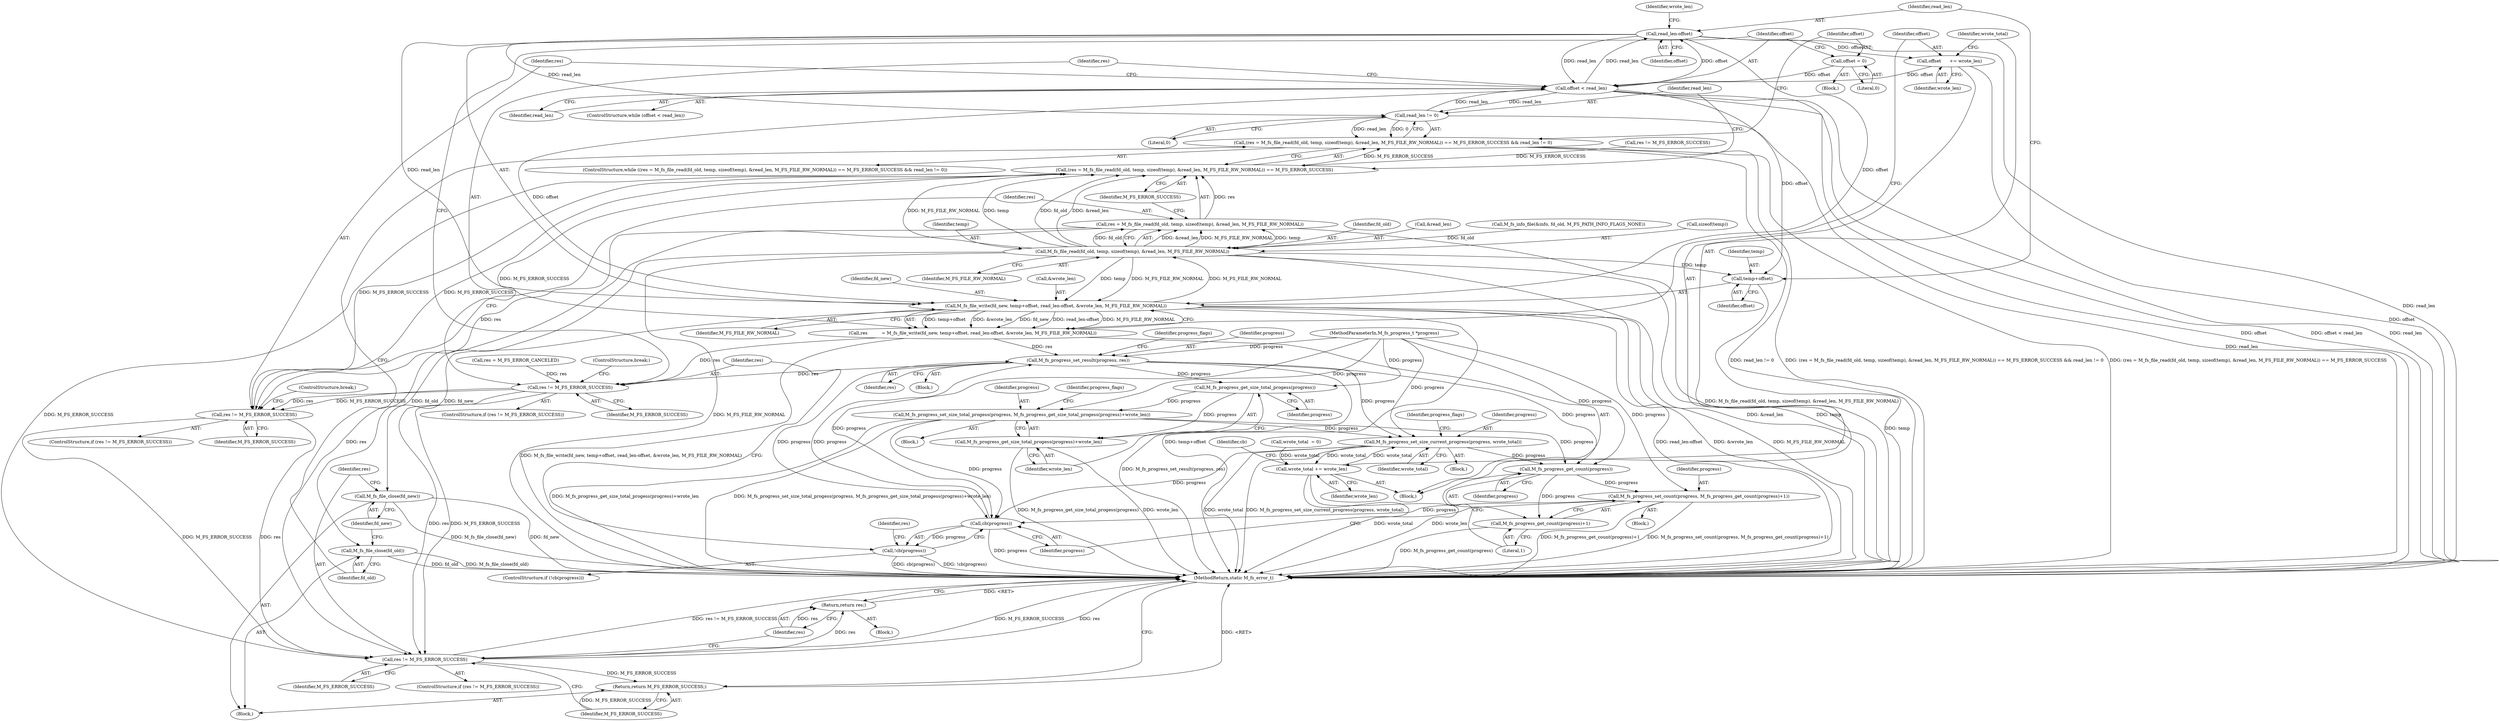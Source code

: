 digraph "0_mstdlib_db124b8f607dd0a40a9aef2d4d468fad433522a7_1@API" {
"1000229" [label="(Call,read_len-offset)"];
"1000218" [label="(Call,offset < read_len)"];
"1000235" [label="(Call,offset      += wrote_len)"];
"1000229" [label="(Call,read_len-offset)"];
"1000214" [label="(Call,offset = 0)"];
"1000210" [label="(Call,read_len != 0)"];
"1000197" [label="(Call,(res = M_fs_file_read(fd_old, temp, sizeof(temp), &read_len, M_FS_FILE_RW_NORMAL)) == M_FS_ERROR_SUCCESS && read_len != 0)"];
"1000224" [label="(Call,M_fs_file_write(fd_new, temp+offset, read_len-offset, &wrote_len, M_FS_FILE_RW_NORMAL))"];
"1000201" [label="(Call,M_fs_file_read(fd_old, temp, sizeof(temp), &read_len, M_FS_FILE_RW_NORMAL))"];
"1000198" [label="(Call,(res = M_fs_file_read(fd_old, temp, sizeof(temp), &read_len, M_FS_FILE_RW_NORMAL)) == M_FS_ERROR_SUCCESS)"];
"1000286" [label="(Call,res != M_FS_ERROR_SUCCESS)"];
"1000292" [label="(Call,res != M_FS_ERROR_SUCCESS)"];
"1000302" [label="(Call,res != M_FS_ERROR_SUCCESS)"];
"1000306" [label="(Return,return res;)"];
"1000308" [label="(Return,return M_FS_ERROR_SUCCESS;)"];
"1000199" [label="(Call,res = M_fs_file_read(fd_old, temp, sizeof(temp), &read_len, M_FS_FILE_RW_NORMAL))"];
"1000226" [label="(Call,temp+offset)"];
"1000297" [label="(Call,M_fs_file_close(fd_old))"];
"1000222" [label="(Call,res          = M_fs_file_write(fd_new, temp+offset, read_len-offset, &wrote_len, M_FS_FILE_RW_NORMAL))"];
"1000244" [label="(Call,M_fs_progress_set_result(progress, res))"];
"1000255" [label="(Call,M_fs_progress_get_size_total_progess(progress))"];
"1000252" [label="(Call,M_fs_progress_set_size_total_progess(progress, M_fs_progress_get_size_total_progess(progress)+wrote_len))"];
"1000263" [label="(Call,M_fs_progress_set_size_current_progress(progress, wrote_total))"];
"1000238" [label="(Call,wrote_total += wrote_len)"];
"1000274" [label="(Call,M_fs_progress_get_count(progress))"];
"1000271" [label="(Call,M_fs_progress_set_count(progress, M_fs_progress_get_count(progress)+1))"];
"1000279" [label="(Call,cb(progress))"];
"1000278" [label="(Call,!cb(progress))"];
"1000273" [label="(Call,M_fs_progress_get_count(progress)+1)"];
"1000254" [label="(Call,M_fs_progress_get_size_total_progess(progress)+wrote_len)"];
"1000299" [label="(Call,M_fs_file_close(fd_new))"];
"1000309" [label="(Identifier,M_FS_ERROR_SUCCESS)"];
"1000249" [label="(Identifier,progress_flags)"];
"1000242" [label="(Identifier,cb)"];
"1000285" [label="(ControlStructure,if (res != M_FS_ERROR_SUCCESS))"];
"1000287" [label="(Identifier,res)"];
"1000265" [label="(Identifier,wrote_total)"];
"1000234" [label="(Identifier,M_FS_FILE_RW_NORMAL)"];
"1000271" [label="(Call,M_fs_progress_set_count(progress, M_fs_progress_get_count(progress)+1))"];
"1000294" [label="(Identifier,M_FS_ERROR_SUCCESS)"];
"1000255" [label="(Call,M_fs_progress_get_size_total_progess(progress))"];
"1000225" [label="(Identifier,fd_new)"];
"1000263" [label="(Call,M_fs_progress_set_size_current_progress(progress, wrote_total))"];
"1000276" [label="(Literal,1)"];
"1000254" [label="(Call,M_fs_progress_get_size_total_progess(progress)+wrote_len)"];
"1000188" [label="(Call,res != M_FS_ERROR_SUCCESS)"];
"1000213" [label="(Block,)"];
"1000215" [label="(Identifier,offset)"];
"1000251" [label="(Block,)"];
"1000279" [label="(Call,cb(progress))"];
"1000260" [label="(Identifier,progress_flags)"];
"1000202" [label="(Identifier,fd_old)"];
"1000201" [label="(Call,M_fs_file_read(fd_old, temp, sizeof(temp), &read_len, M_FS_FILE_RW_NORMAL))"];
"1000256" [label="(Identifier,progress)"];
"1000219" [label="(Identifier,offset)"];
"1000283" [label="(Identifier,res)"];
"1000286" [label="(Call,res != M_FS_ERROR_SUCCESS)"];
"1000277" [label="(ControlStructure,if (!cb(progress)))"];
"1000240" [label="(Identifier,wrote_len)"];
"1000278" [label="(Call,!cb(progress))"];
"1000212" [label="(Literal,0)"];
"1000222" [label="(Call,res          = M_fs_file_write(fd_new, temp+offset, read_len-offset, &wrote_len, M_FS_FILE_RW_NORMAL))"];
"1000237" [label="(Identifier,wrote_len)"];
"1000296" [label="(ControlStructure,break;)"];
"1000206" [label="(Call,&read_len)"];
"1000245" [label="(Identifier,progress)"];
"1000305" [label="(Block,)"];
"1000226" [label="(Call,temp+offset)"];
"1000273" [label="(Call,M_fs_progress_get_count(progress)+1)"];
"1000230" [label="(Identifier,read_len)"];
"1000297" [label="(Call,M_fs_file_close(fd_old))"];
"1000253" [label="(Identifier,progress)"];
"1000292" [label="(Call,res != M_FS_ERROR_SUCCESS)"];
"1000252" [label="(Call,M_fs_progress_set_size_total_progess(progress, M_fs_progress_get_size_total_progess(progress)+wrote_len))"];
"1000196" [label="(ControlStructure,while ((res = M_fs_file_read(fd_old, temp, sizeof(temp), &read_len, M_FS_FILE_RW_NORMAL)) == M_FS_ERROR_SUCCESS && read_len != 0))"];
"1000229" [label="(Call,read_len-offset)"];
"1000223" [label="(Identifier,res)"];
"1000109" [label="(MethodParameterIn,M_fs_progress_t *progress)"];
"1000211" [label="(Identifier,read_len)"];
"1000156" [label="(Call,M_fs_info_file(&info, fd_old, M_FS_PATH_INFO_FLAGS_NONE))"];
"1000291" [label="(ControlStructure,if (res != M_FS_ERROR_SUCCESS))"];
"1000262" [label="(Block,)"];
"1000210" [label="(Call,read_len != 0)"];
"1000290" [label="(ControlStructure,break;)"];
"1000270" [label="(Block,)"];
"1000302" [label="(Call,res != M_FS_ERROR_SUCCESS)"];
"1000232" [label="(Call,&wrote_len)"];
"1000209" [label="(Identifier,M_FS_ERROR_SUCCESS)"];
"1000235" [label="(Call,offset      += wrote_len)"];
"1000257" [label="(Identifier,wrote_len)"];
"1000236" [label="(Identifier,offset)"];
"1000303" [label="(Identifier,res)"];
"1000221" [label="(Block,)"];
"1000282" [label="(Call,res = M_FS_ERROR_CANCELED)"];
"1000199" [label="(Call,res = M_fs_file_read(fd_old, temp, sizeof(temp), &read_len, M_FS_FILE_RW_NORMAL))"];
"1000122" [label="(Call,wrote_total  = 0)"];
"1000204" [label="(Call,sizeof(temp))"];
"1000218" [label="(Call,offset < read_len)"];
"1000293" [label="(Identifier,res)"];
"1000214" [label="(Call,offset = 0)"];
"1000111" [label="(Block,)"];
"1000208" [label="(Identifier,M_FS_FILE_RW_NORMAL)"];
"1000308" [label="(Return,return M_FS_ERROR_SUCCESS;)"];
"1000274" [label="(Call,M_fs_progress_get_count(progress))"];
"1000298" [label="(Identifier,fd_old)"];
"1000238" [label="(Call,wrote_total += wrote_len)"];
"1000246" [label="(Identifier,res)"];
"1000239" [label="(Identifier,wrote_total)"];
"1000216" [label="(Literal,0)"];
"1000264" [label="(Identifier,progress)"];
"1000272" [label="(Identifier,progress)"];
"1000280" [label="(Identifier,progress)"];
"1000228" [label="(Identifier,offset)"];
"1000268" [label="(Identifier,progress_flags)"];
"1000203" [label="(Identifier,temp)"];
"1000300" [label="(Identifier,fd_new)"];
"1000224" [label="(Call,M_fs_file_write(fd_new, temp+offset, read_len-offset, &wrote_len, M_FS_FILE_RW_NORMAL))"];
"1000233" [label="(Identifier,wrote_len)"];
"1000304" [label="(Identifier,M_FS_ERROR_SUCCESS)"];
"1000244" [label="(Call,M_fs_progress_set_result(progress, res))"];
"1000197" [label="(Call,(res = M_fs_file_read(fd_old, temp, sizeof(temp), &read_len, M_FS_FILE_RW_NORMAL)) == M_FS_ERROR_SUCCESS && read_len != 0)"];
"1000306" [label="(Return,return res;)"];
"1000288" [label="(Identifier,M_FS_ERROR_SUCCESS)"];
"1000275" [label="(Identifier,progress)"];
"1000299" [label="(Call,M_fs_file_close(fd_new))"];
"1000243" [label="(Block,)"];
"1000198" [label="(Call,(res = M_fs_file_read(fd_old, temp, sizeof(temp), &read_len, M_FS_FILE_RW_NORMAL)) == M_FS_ERROR_SUCCESS)"];
"1000227" [label="(Identifier,temp)"];
"1000220" [label="(Identifier,read_len)"];
"1000307" [label="(Identifier,res)"];
"1000301" [label="(ControlStructure,if (res != M_FS_ERROR_SUCCESS))"];
"1000231" [label="(Identifier,offset)"];
"1000310" [label="(MethodReturn,static M_fs_error_t)"];
"1000200" [label="(Identifier,res)"];
"1000217" [label="(ControlStructure,while (offset < read_len))"];
"1000229" -> "1000224"  [label="AST: "];
"1000229" -> "1000231"  [label="CFG: "];
"1000230" -> "1000229"  [label="AST: "];
"1000231" -> "1000229"  [label="AST: "];
"1000233" -> "1000229"  [label="CFG: "];
"1000229" -> "1000310"  [label="DDG: read_len"];
"1000229" -> "1000210"  [label="DDG: read_len"];
"1000229" -> "1000218"  [label="DDG: read_len"];
"1000229" -> "1000224"  [label="DDG: read_len"];
"1000229" -> "1000224"  [label="DDG: offset"];
"1000218" -> "1000229"  [label="DDG: read_len"];
"1000218" -> "1000229"  [label="DDG: offset"];
"1000229" -> "1000235"  [label="DDG: offset"];
"1000218" -> "1000217"  [label="AST: "];
"1000218" -> "1000220"  [label="CFG: "];
"1000219" -> "1000218"  [label="AST: "];
"1000220" -> "1000218"  [label="AST: "];
"1000223" -> "1000218"  [label="CFG: "];
"1000293" -> "1000218"  [label="CFG: "];
"1000218" -> "1000310"  [label="DDG: offset"];
"1000218" -> "1000310"  [label="DDG: offset < read_len"];
"1000218" -> "1000310"  [label="DDG: read_len"];
"1000218" -> "1000210"  [label="DDG: read_len"];
"1000235" -> "1000218"  [label="DDG: offset"];
"1000214" -> "1000218"  [label="DDG: offset"];
"1000210" -> "1000218"  [label="DDG: read_len"];
"1000218" -> "1000224"  [label="DDG: offset"];
"1000218" -> "1000226"  [label="DDG: offset"];
"1000235" -> "1000221"  [label="AST: "];
"1000235" -> "1000237"  [label="CFG: "];
"1000236" -> "1000235"  [label="AST: "];
"1000237" -> "1000235"  [label="AST: "];
"1000239" -> "1000235"  [label="CFG: "];
"1000235" -> "1000310"  [label="DDG: offset"];
"1000214" -> "1000213"  [label="AST: "];
"1000214" -> "1000216"  [label="CFG: "];
"1000215" -> "1000214"  [label="AST: "];
"1000216" -> "1000214"  [label="AST: "];
"1000219" -> "1000214"  [label="CFG: "];
"1000210" -> "1000197"  [label="AST: "];
"1000210" -> "1000212"  [label="CFG: "];
"1000211" -> "1000210"  [label="AST: "];
"1000212" -> "1000210"  [label="AST: "];
"1000197" -> "1000210"  [label="CFG: "];
"1000210" -> "1000310"  [label="DDG: read_len"];
"1000210" -> "1000197"  [label="DDG: read_len"];
"1000210" -> "1000197"  [label="DDG: 0"];
"1000197" -> "1000196"  [label="AST: "];
"1000197" -> "1000198"  [label="CFG: "];
"1000198" -> "1000197"  [label="AST: "];
"1000215" -> "1000197"  [label="CFG: "];
"1000298" -> "1000197"  [label="CFG: "];
"1000197" -> "1000310"  [label="DDG: read_len != 0"];
"1000197" -> "1000310"  [label="DDG: (res = M_fs_file_read(fd_old, temp, sizeof(temp), &read_len, M_FS_FILE_RW_NORMAL)) == M_FS_ERROR_SUCCESS && read_len != 0"];
"1000197" -> "1000310"  [label="DDG: (res = M_fs_file_read(fd_old, temp, sizeof(temp), &read_len, M_FS_FILE_RW_NORMAL)) == M_FS_ERROR_SUCCESS"];
"1000198" -> "1000197"  [label="DDG: M_FS_ERROR_SUCCESS"];
"1000224" -> "1000222"  [label="AST: "];
"1000224" -> "1000234"  [label="CFG: "];
"1000225" -> "1000224"  [label="AST: "];
"1000226" -> "1000224"  [label="AST: "];
"1000232" -> "1000224"  [label="AST: "];
"1000234" -> "1000224"  [label="AST: "];
"1000222" -> "1000224"  [label="CFG: "];
"1000224" -> "1000310"  [label="DDG: temp+offset"];
"1000224" -> "1000310"  [label="DDG: read_len-offset"];
"1000224" -> "1000310"  [label="DDG: &wrote_len"];
"1000224" -> "1000310"  [label="DDG: M_FS_FILE_RW_NORMAL"];
"1000224" -> "1000201"  [label="DDG: M_FS_FILE_RW_NORMAL"];
"1000224" -> "1000222"  [label="DDG: temp+offset"];
"1000224" -> "1000222"  [label="DDG: &wrote_len"];
"1000224" -> "1000222"  [label="DDG: fd_new"];
"1000224" -> "1000222"  [label="DDG: read_len-offset"];
"1000224" -> "1000222"  [label="DDG: M_FS_FILE_RW_NORMAL"];
"1000201" -> "1000224"  [label="DDG: temp"];
"1000201" -> "1000224"  [label="DDG: M_FS_FILE_RW_NORMAL"];
"1000224" -> "1000299"  [label="DDG: fd_new"];
"1000201" -> "1000199"  [label="AST: "];
"1000201" -> "1000208"  [label="CFG: "];
"1000202" -> "1000201"  [label="AST: "];
"1000203" -> "1000201"  [label="AST: "];
"1000204" -> "1000201"  [label="AST: "];
"1000206" -> "1000201"  [label="AST: "];
"1000208" -> "1000201"  [label="AST: "];
"1000199" -> "1000201"  [label="CFG: "];
"1000201" -> "1000310"  [label="DDG: &read_len"];
"1000201" -> "1000310"  [label="DDG: temp"];
"1000201" -> "1000310"  [label="DDG: M_FS_FILE_RW_NORMAL"];
"1000201" -> "1000198"  [label="DDG: &read_len"];
"1000201" -> "1000198"  [label="DDG: M_FS_FILE_RW_NORMAL"];
"1000201" -> "1000198"  [label="DDG: temp"];
"1000201" -> "1000198"  [label="DDG: fd_old"];
"1000201" -> "1000199"  [label="DDG: &read_len"];
"1000201" -> "1000199"  [label="DDG: M_FS_FILE_RW_NORMAL"];
"1000201" -> "1000199"  [label="DDG: temp"];
"1000201" -> "1000199"  [label="DDG: fd_old"];
"1000156" -> "1000201"  [label="DDG: fd_old"];
"1000201" -> "1000226"  [label="DDG: temp"];
"1000201" -> "1000297"  [label="DDG: fd_old"];
"1000198" -> "1000209"  [label="CFG: "];
"1000199" -> "1000198"  [label="AST: "];
"1000209" -> "1000198"  [label="AST: "];
"1000211" -> "1000198"  [label="CFG: "];
"1000199" -> "1000198"  [label="DDG: res"];
"1000292" -> "1000198"  [label="DDG: M_FS_ERROR_SUCCESS"];
"1000188" -> "1000198"  [label="DDG: M_FS_ERROR_SUCCESS"];
"1000198" -> "1000286"  [label="DDG: M_FS_ERROR_SUCCESS"];
"1000198" -> "1000292"  [label="DDG: M_FS_ERROR_SUCCESS"];
"1000198" -> "1000302"  [label="DDG: M_FS_ERROR_SUCCESS"];
"1000286" -> "1000285"  [label="AST: "];
"1000286" -> "1000288"  [label="CFG: "];
"1000287" -> "1000286"  [label="AST: "];
"1000288" -> "1000286"  [label="AST: "];
"1000219" -> "1000286"  [label="CFG: "];
"1000290" -> "1000286"  [label="CFG: "];
"1000222" -> "1000286"  [label="DDG: res"];
"1000244" -> "1000286"  [label="DDG: res"];
"1000282" -> "1000286"  [label="DDG: res"];
"1000286" -> "1000292"  [label="DDG: res"];
"1000286" -> "1000292"  [label="DDG: M_FS_ERROR_SUCCESS"];
"1000286" -> "1000302"  [label="DDG: res"];
"1000286" -> "1000302"  [label="DDG: M_FS_ERROR_SUCCESS"];
"1000292" -> "1000291"  [label="AST: "];
"1000292" -> "1000294"  [label="CFG: "];
"1000293" -> "1000292"  [label="AST: "];
"1000294" -> "1000292"  [label="AST: "];
"1000200" -> "1000292"  [label="CFG: "];
"1000296" -> "1000292"  [label="CFG: "];
"1000199" -> "1000292"  [label="DDG: res"];
"1000292" -> "1000302"  [label="DDG: res"];
"1000292" -> "1000302"  [label="DDG: M_FS_ERROR_SUCCESS"];
"1000302" -> "1000301"  [label="AST: "];
"1000302" -> "1000304"  [label="CFG: "];
"1000303" -> "1000302"  [label="AST: "];
"1000304" -> "1000302"  [label="AST: "];
"1000307" -> "1000302"  [label="CFG: "];
"1000309" -> "1000302"  [label="CFG: "];
"1000302" -> "1000310"  [label="DDG: M_FS_ERROR_SUCCESS"];
"1000302" -> "1000310"  [label="DDG: res"];
"1000302" -> "1000310"  [label="DDG: res != M_FS_ERROR_SUCCESS"];
"1000199" -> "1000302"  [label="DDG: res"];
"1000302" -> "1000306"  [label="DDG: res"];
"1000302" -> "1000308"  [label="DDG: M_FS_ERROR_SUCCESS"];
"1000306" -> "1000305"  [label="AST: "];
"1000306" -> "1000307"  [label="CFG: "];
"1000307" -> "1000306"  [label="AST: "];
"1000310" -> "1000306"  [label="CFG: "];
"1000306" -> "1000310"  [label="DDG: <RET>"];
"1000307" -> "1000306"  [label="DDG: res"];
"1000308" -> "1000111"  [label="AST: "];
"1000308" -> "1000309"  [label="CFG: "];
"1000309" -> "1000308"  [label="AST: "];
"1000310" -> "1000308"  [label="CFG: "];
"1000308" -> "1000310"  [label="DDG: <RET>"];
"1000309" -> "1000308"  [label="DDG: M_FS_ERROR_SUCCESS"];
"1000200" -> "1000199"  [label="AST: "];
"1000209" -> "1000199"  [label="CFG: "];
"1000199" -> "1000310"  [label="DDG: M_fs_file_read(fd_old, temp, sizeof(temp), &read_len, M_FS_FILE_RW_NORMAL)"];
"1000226" -> "1000228"  [label="CFG: "];
"1000227" -> "1000226"  [label="AST: "];
"1000228" -> "1000226"  [label="AST: "];
"1000230" -> "1000226"  [label="CFG: "];
"1000226" -> "1000310"  [label="DDG: temp"];
"1000297" -> "1000111"  [label="AST: "];
"1000297" -> "1000298"  [label="CFG: "];
"1000298" -> "1000297"  [label="AST: "];
"1000300" -> "1000297"  [label="CFG: "];
"1000297" -> "1000310"  [label="DDG: fd_old"];
"1000297" -> "1000310"  [label="DDG: M_fs_file_close(fd_old)"];
"1000222" -> "1000221"  [label="AST: "];
"1000223" -> "1000222"  [label="AST: "];
"1000236" -> "1000222"  [label="CFG: "];
"1000222" -> "1000310"  [label="DDG: M_fs_file_write(fd_new, temp+offset, read_len-offset, &wrote_len, M_FS_FILE_RW_NORMAL)"];
"1000222" -> "1000244"  [label="DDG: res"];
"1000244" -> "1000243"  [label="AST: "];
"1000244" -> "1000246"  [label="CFG: "];
"1000245" -> "1000244"  [label="AST: "];
"1000246" -> "1000244"  [label="AST: "];
"1000249" -> "1000244"  [label="CFG: "];
"1000244" -> "1000310"  [label="DDG: M_fs_progress_set_result(progress, res)"];
"1000279" -> "1000244"  [label="DDG: progress"];
"1000109" -> "1000244"  [label="DDG: progress"];
"1000244" -> "1000255"  [label="DDG: progress"];
"1000244" -> "1000263"  [label="DDG: progress"];
"1000244" -> "1000274"  [label="DDG: progress"];
"1000244" -> "1000279"  [label="DDG: progress"];
"1000255" -> "1000254"  [label="AST: "];
"1000255" -> "1000256"  [label="CFG: "];
"1000256" -> "1000255"  [label="AST: "];
"1000257" -> "1000255"  [label="CFG: "];
"1000255" -> "1000252"  [label="DDG: progress"];
"1000255" -> "1000254"  [label="DDG: progress"];
"1000109" -> "1000255"  [label="DDG: progress"];
"1000252" -> "1000251"  [label="AST: "];
"1000252" -> "1000254"  [label="CFG: "];
"1000253" -> "1000252"  [label="AST: "];
"1000254" -> "1000252"  [label="AST: "];
"1000260" -> "1000252"  [label="CFG: "];
"1000252" -> "1000310"  [label="DDG: M_fs_progress_get_size_total_progess(progress)+wrote_len"];
"1000252" -> "1000310"  [label="DDG: M_fs_progress_set_size_total_progess(progress, M_fs_progress_get_size_total_progess(progress)+wrote_len)"];
"1000109" -> "1000252"  [label="DDG: progress"];
"1000252" -> "1000263"  [label="DDG: progress"];
"1000252" -> "1000274"  [label="DDG: progress"];
"1000252" -> "1000279"  [label="DDG: progress"];
"1000263" -> "1000262"  [label="AST: "];
"1000263" -> "1000265"  [label="CFG: "];
"1000264" -> "1000263"  [label="AST: "];
"1000265" -> "1000263"  [label="AST: "];
"1000268" -> "1000263"  [label="CFG: "];
"1000263" -> "1000310"  [label="DDG: wrote_total"];
"1000263" -> "1000310"  [label="DDG: M_fs_progress_set_size_current_progress(progress, wrote_total)"];
"1000263" -> "1000238"  [label="DDG: wrote_total"];
"1000109" -> "1000263"  [label="DDG: progress"];
"1000238" -> "1000263"  [label="DDG: wrote_total"];
"1000263" -> "1000274"  [label="DDG: progress"];
"1000263" -> "1000279"  [label="DDG: progress"];
"1000238" -> "1000221"  [label="AST: "];
"1000238" -> "1000240"  [label="CFG: "];
"1000239" -> "1000238"  [label="AST: "];
"1000240" -> "1000238"  [label="AST: "];
"1000242" -> "1000238"  [label="CFG: "];
"1000238" -> "1000310"  [label="DDG: wrote_total"];
"1000238" -> "1000310"  [label="DDG: wrote_len"];
"1000122" -> "1000238"  [label="DDG: wrote_total"];
"1000274" -> "1000273"  [label="AST: "];
"1000274" -> "1000275"  [label="CFG: "];
"1000275" -> "1000274"  [label="AST: "];
"1000276" -> "1000274"  [label="CFG: "];
"1000274" -> "1000271"  [label="DDG: progress"];
"1000274" -> "1000273"  [label="DDG: progress"];
"1000109" -> "1000274"  [label="DDG: progress"];
"1000271" -> "1000270"  [label="AST: "];
"1000271" -> "1000273"  [label="CFG: "];
"1000272" -> "1000271"  [label="AST: "];
"1000273" -> "1000271"  [label="AST: "];
"1000280" -> "1000271"  [label="CFG: "];
"1000271" -> "1000310"  [label="DDG: M_fs_progress_get_count(progress)+1"];
"1000271" -> "1000310"  [label="DDG: M_fs_progress_set_count(progress, M_fs_progress_get_count(progress)+1)"];
"1000109" -> "1000271"  [label="DDG: progress"];
"1000271" -> "1000279"  [label="DDG: progress"];
"1000279" -> "1000278"  [label="AST: "];
"1000279" -> "1000280"  [label="CFG: "];
"1000280" -> "1000279"  [label="AST: "];
"1000278" -> "1000279"  [label="CFG: "];
"1000279" -> "1000310"  [label="DDG: progress"];
"1000279" -> "1000278"  [label="DDG: progress"];
"1000109" -> "1000279"  [label="DDG: progress"];
"1000278" -> "1000277"  [label="AST: "];
"1000283" -> "1000278"  [label="CFG: "];
"1000287" -> "1000278"  [label="CFG: "];
"1000278" -> "1000310"  [label="DDG: !cb(progress)"];
"1000278" -> "1000310"  [label="DDG: cb(progress)"];
"1000273" -> "1000276"  [label="CFG: "];
"1000276" -> "1000273"  [label="AST: "];
"1000273" -> "1000310"  [label="DDG: M_fs_progress_get_count(progress)"];
"1000254" -> "1000257"  [label="CFG: "];
"1000257" -> "1000254"  [label="AST: "];
"1000254" -> "1000310"  [label="DDG: M_fs_progress_get_size_total_progess(progress)"];
"1000254" -> "1000310"  [label="DDG: wrote_len"];
"1000299" -> "1000111"  [label="AST: "];
"1000299" -> "1000300"  [label="CFG: "];
"1000300" -> "1000299"  [label="AST: "];
"1000303" -> "1000299"  [label="CFG: "];
"1000299" -> "1000310"  [label="DDG: M_fs_file_close(fd_new)"];
"1000299" -> "1000310"  [label="DDG: fd_new"];
}
